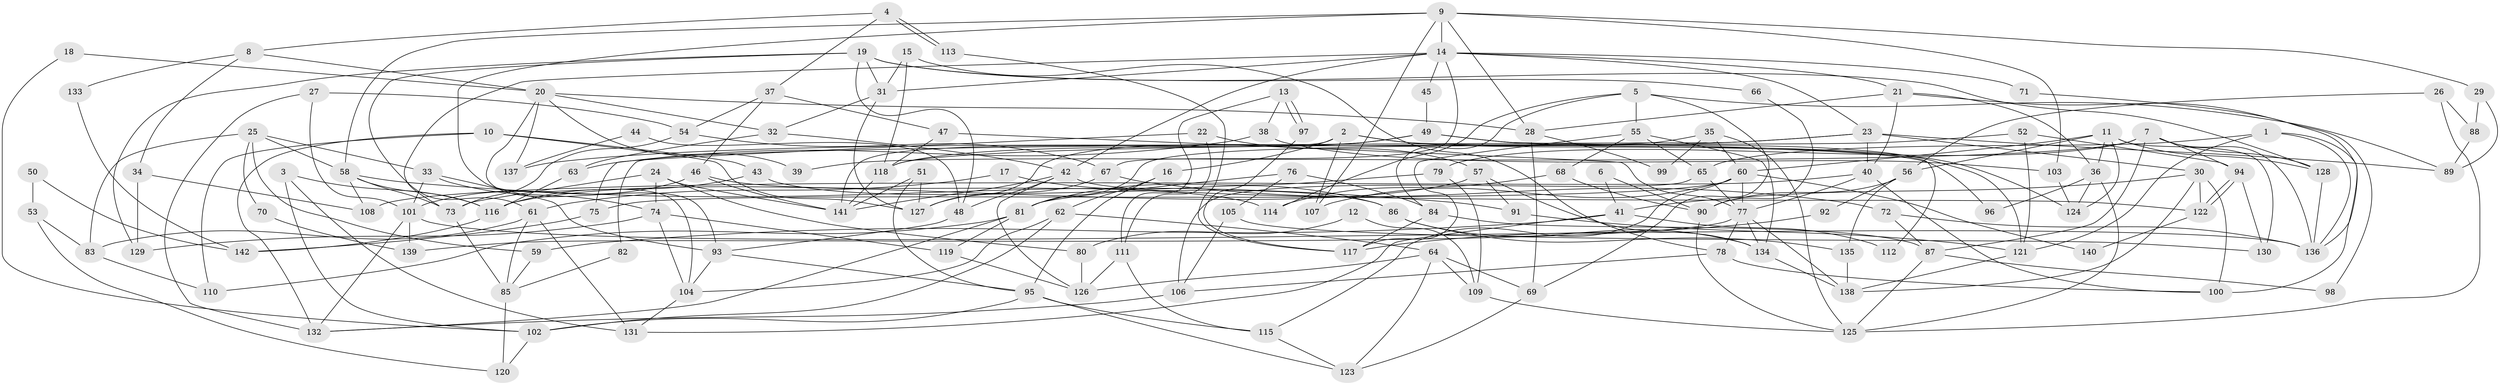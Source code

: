 // coarse degree distribution, {6: 0.09782608695652174, 3: 0.20652173913043478, 4: 0.13043478260869565, 5: 0.18478260869565216, 2: 0.11956521739130435, 7: 0.11956521739130435, 11: 0.010869565217391304, 9: 0.043478260869565216, 10: 0.021739130434782608, 8: 0.06521739130434782}
// Generated by graph-tools (version 1.1) at 2025/24/03/03/25 07:24:03]
// undirected, 142 vertices, 284 edges
graph export_dot {
graph [start="1"]
  node [color=gray90,style=filled];
  1;
  2;
  3;
  4;
  5;
  6;
  7;
  8;
  9;
  10;
  11;
  12;
  13;
  14;
  15;
  16;
  17;
  18;
  19;
  20;
  21;
  22;
  23;
  24;
  25;
  26;
  27;
  28;
  29;
  30;
  31;
  32;
  33;
  34;
  35;
  36;
  37;
  38;
  39;
  40;
  41;
  42;
  43;
  44;
  45;
  46;
  47;
  48;
  49;
  50;
  51;
  52;
  53;
  54;
  55;
  56;
  57;
  58;
  59;
  60;
  61;
  62;
  63;
  64;
  65;
  66;
  67;
  68;
  69;
  70;
  71;
  72;
  73;
  74;
  75;
  76;
  77;
  78;
  79;
  80;
  81;
  82;
  83;
  84;
  85;
  86;
  87;
  88;
  89;
  90;
  91;
  92;
  93;
  94;
  95;
  96;
  97;
  98;
  99;
  100;
  101;
  102;
  103;
  104;
  105;
  106;
  107;
  108;
  109;
  110;
  111;
  112;
  113;
  114;
  115;
  116;
  117;
  118;
  119;
  120;
  121;
  122;
  123;
  124;
  125;
  126;
  127;
  128;
  129;
  130;
  131;
  132;
  133;
  134;
  135;
  136;
  137;
  138;
  139;
  140;
  141;
  142;
  1 -- 136;
  1 -- 100;
  1 -- 65;
  1 -- 121;
  2 -- 107;
  2 -- 141;
  2 -- 16;
  2 -- 96;
  2 -- 124;
  3 -- 131;
  3 -- 116;
  3 -- 102;
  4 -- 37;
  4 -- 113;
  4 -- 113;
  4 -- 8;
  5 -- 84;
  5 -- 55;
  5 -- 69;
  5 -- 89;
  5 -- 114;
  6 -- 41;
  6 -- 90;
  7 -- 87;
  7 -- 136;
  7 -- 39;
  7 -- 79;
  7 -- 94;
  7 -- 128;
  8 -- 20;
  8 -- 34;
  8 -- 133;
  9 -- 28;
  9 -- 58;
  9 -- 14;
  9 -- 29;
  9 -- 103;
  9 -- 104;
  9 -- 107;
  10 -- 127;
  10 -- 110;
  10 -- 43;
  10 -- 132;
  11 -- 36;
  11 -- 60;
  11 -- 56;
  11 -- 124;
  11 -- 128;
  11 -- 130;
  12 -- 80;
  12 -- 109;
  13 -- 38;
  13 -- 97;
  13 -- 97;
  13 -- 111;
  14 -- 31;
  14 -- 21;
  14 -- 23;
  14 -- 42;
  14 -- 45;
  14 -- 67;
  14 -- 71;
  14 -- 73;
  15 -- 78;
  15 -- 118;
  15 -- 31;
  16 -- 62;
  16 -- 95;
  17 -- 61;
  17 -- 86;
  18 -- 102;
  18 -- 20;
  19 -- 31;
  19 -- 128;
  19 -- 48;
  19 -- 61;
  19 -- 66;
  19 -- 129;
  20 -- 32;
  20 -- 93;
  20 -- 28;
  20 -- 39;
  20 -- 137;
  21 -- 40;
  21 -- 28;
  21 -- 36;
  21 -- 98;
  22 -- 57;
  22 -- 111;
  22 -- 75;
  23 -- 40;
  23 -- 30;
  23 -- 82;
  23 -- 89;
  23 -- 137;
  24 -- 73;
  24 -- 141;
  24 -- 74;
  24 -- 80;
  25 -- 33;
  25 -- 58;
  25 -- 59;
  25 -- 70;
  25 -- 83;
  26 -- 88;
  26 -- 125;
  26 -- 56;
  27 -- 132;
  27 -- 101;
  27 -- 54;
  28 -- 69;
  28 -- 99;
  29 -- 89;
  29 -- 88;
  30 -- 122;
  30 -- 41;
  30 -- 100;
  30 -- 138;
  31 -- 127;
  31 -- 32;
  32 -- 42;
  32 -- 63;
  33 -- 93;
  33 -- 74;
  33 -- 101;
  34 -- 129;
  34 -- 108;
  35 -- 60;
  35 -- 81;
  35 -- 99;
  35 -- 125;
  36 -- 124;
  36 -- 96;
  36 -- 125;
  37 -- 54;
  37 -- 46;
  37 -- 47;
  38 -- 103;
  38 -- 63;
  40 -- 100;
  40 -- 77;
  40 -- 108;
  41 -- 131;
  41 -- 59;
  41 -- 112;
  42 -- 126;
  42 -- 48;
  42 -- 122;
  42 -- 141;
  43 -- 86;
  43 -- 116;
  44 -- 137;
  44 -- 48;
  45 -- 49;
  46 -- 101;
  46 -- 141;
  46 -- 114;
  47 -- 118;
  47 -- 77;
  48 -- 93;
  49 -- 118;
  49 -- 121;
  49 -- 112;
  49 -- 127;
  50 -- 142;
  50 -- 53;
  51 -- 95;
  51 -- 127;
  51 -- 141;
  52 -- 94;
  52 -- 121;
  52 -- 118;
  53 -- 83;
  53 -- 120;
  54 -- 73;
  54 -- 67;
  55 -- 68;
  55 -- 65;
  55 -- 117;
  55 -- 134;
  56 -- 90;
  56 -- 92;
  56 -- 135;
  57 -- 116;
  57 -- 134;
  57 -- 91;
  58 -- 91;
  58 -- 108;
  58 -- 73;
  58 -- 116;
  59 -- 85;
  60 -- 77;
  60 -- 115;
  60 -- 75;
  60 -- 107;
  60 -- 140;
  61 -- 85;
  61 -- 83;
  61 -- 131;
  62 -- 102;
  62 -- 64;
  62 -- 104;
  63 -- 116;
  64 -- 123;
  64 -- 69;
  64 -- 109;
  64 -- 126;
  65 -- 77;
  65 -- 106;
  66 -- 90;
  67 -- 72;
  67 -- 127;
  68 -- 114;
  68 -- 90;
  69 -- 123;
  70 -- 139;
  71 -- 136;
  72 -- 136;
  72 -- 87;
  73 -- 85;
  74 -- 104;
  74 -- 119;
  74 -- 129;
  75 -- 142;
  76 -- 105;
  76 -- 81;
  76 -- 84;
  77 -- 134;
  77 -- 78;
  77 -- 138;
  77 -- 139;
  78 -- 106;
  78 -- 100;
  79 -- 109;
  79 -- 81;
  80 -- 126;
  81 -- 119;
  81 -- 110;
  81 -- 132;
  82 -- 85;
  83 -- 110;
  84 -- 87;
  84 -- 117;
  85 -- 120;
  86 -- 135;
  86 -- 134;
  87 -- 125;
  87 -- 98;
  88 -- 89;
  90 -- 125;
  91 -- 121;
  92 -- 117;
  93 -- 104;
  93 -- 95;
  94 -- 122;
  94 -- 122;
  94 -- 130;
  95 -- 102;
  95 -- 115;
  95 -- 123;
  97 -- 117;
  101 -- 132;
  101 -- 136;
  101 -- 139;
  102 -- 120;
  103 -- 124;
  104 -- 131;
  105 -- 106;
  105 -- 130;
  106 -- 132;
  109 -- 125;
  111 -- 115;
  111 -- 126;
  113 -- 117;
  115 -- 123;
  116 -- 142;
  118 -- 141;
  119 -- 126;
  121 -- 138;
  122 -- 140;
  128 -- 136;
  133 -- 142;
  134 -- 138;
  135 -- 138;
}
